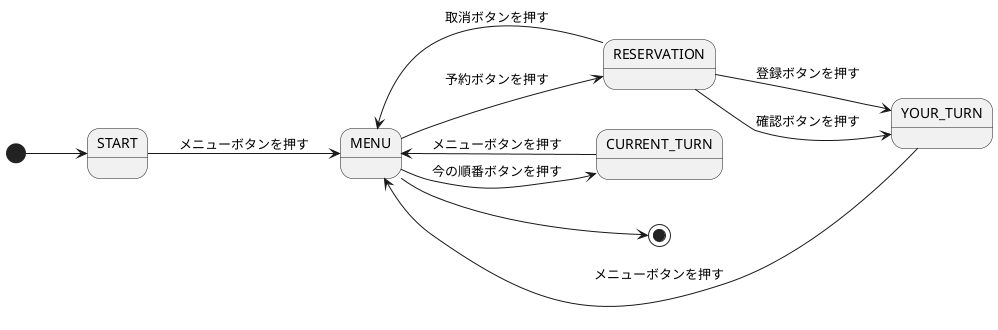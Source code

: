 @startuml
left to right direction

state START
state MENU
state RESERVATION
state YOUR_TURN
state CURRENT_TURN

[*] --> START
START --> MENU : メニューボタンを押す
MENU --> RESERVATION : 予約ボタンを押す
RESERVATION --> YOUR_TURN : 登録ボタンを押す
RESERVATION --> YOUR_TURN : 確認ボタンを押す
MENU <-- RESERVATION : 取消ボタンを押す
YOUR_TURN --> MENU : メニューボタンを押す
MENU --> CURRENT_TURN : 今の順番ボタンを押す
MENU <-- CURRENT_TURN : メニューボタンを押す
MENU --> [*]
@enduml
